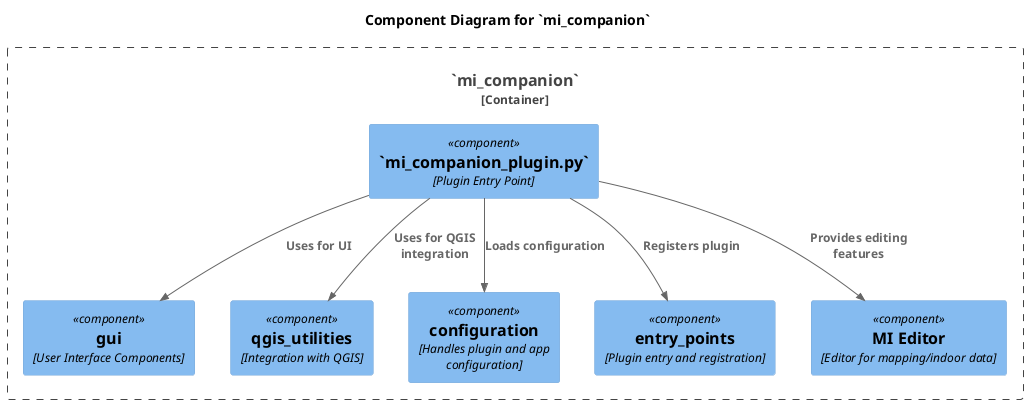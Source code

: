 @startuml C4_Component_mi_companion
!include <C4/C4_Component.puml>

title Component Diagram for `mi_companion`

Container_Boundary(mi_companion, "`mi_companion`") {
    Component(plugin_entry, "`mi_companion_plugin.py`", "Plugin Entry Point")
    Component(gui, "gui", "User Interface Components")
    Component(qgis_utils, "qgis_utilities", "Integration with QGIS")
    Component(configuration, "configuration", "Handles plugin and app configuration")
    Component(entry_points, "entry_points", "Plugin entry and registration")
    Component(mi_editor, "MI Editor", "Editor for mapping/indoor data")
}

Rel(plugin_entry, gui, "Uses for UI")
Rel(plugin_entry, qgis_utils, "Uses for QGIS integration")
Rel(plugin_entry, configuration, "Loads configuration")
Rel(plugin_entry, entry_points, "Registers plugin")
Rel(plugin_entry, mi_editor, "Provides editing features")

@enduml